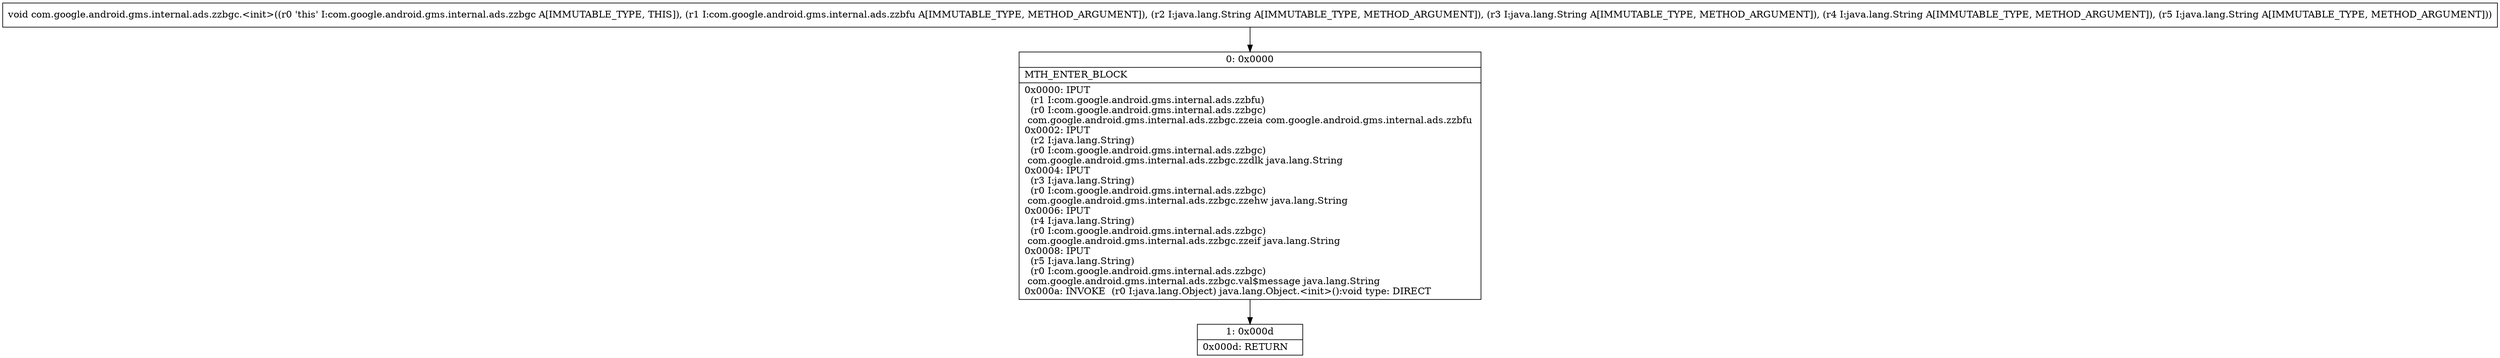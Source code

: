 digraph "CFG forcom.google.android.gms.internal.ads.zzbgc.\<init\>(Lcom\/google\/android\/gms\/internal\/ads\/zzbfu;Ljava\/lang\/String;Ljava\/lang\/String;Ljava\/lang\/String;Ljava\/lang\/String;)V" {
Node_0 [shape=record,label="{0\:\ 0x0000|MTH_ENTER_BLOCK\l|0x0000: IPUT  \l  (r1 I:com.google.android.gms.internal.ads.zzbfu)\l  (r0 I:com.google.android.gms.internal.ads.zzbgc)\l com.google.android.gms.internal.ads.zzbgc.zzeia com.google.android.gms.internal.ads.zzbfu \l0x0002: IPUT  \l  (r2 I:java.lang.String)\l  (r0 I:com.google.android.gms.internal.ads.zzbgc)\l com.google.android.gms.internal.ads.zzbgc.zzdlk java.lang.String \l0x0004: IPUT  \l  (r3 I:java.lang.String)\l  (r0 I:com.google.android.gms.internal.ads.zzbgc)\l com.google.android.gms.internal.ads.zzbgc.zzehw java.lang.String \l0x0006: IPUT  \l  (r4 I:java.lang.String)\l  (r0 I:com.google.android.gms.internal.ads.zzbgc)\l com.google.android.gms.internal.ads.zzbgc.zzeif java.lang.String \l0x0008: IPUT  \l  (r5 I:java.lang.String)\l  (r0 I:com.google.android.gms.internal.ads.zzbgc)\l com.google.android.gms.internal.ads.zzbgc.val$message java.lang.String \l0x000a: INVOKE  (r0 I:java.lang.Object) java.lang.Object.\<init\>():void type: DIRECT \l}"];
Node_1 [shape=record,label="{1\:\ 0x000d|0x000d: RETURN   \l}"];
MethodNode[shape=record,label="{void com.google.android.gms.internal.ads.zzbgc.\<init\>((r0 'this' I:com.google.android.gms.internal.ads.zzbgc A[IMMUTABLE_TYPE, THIS]), (r1 I:com.google.android.gms.internal.ads.zzbfu A[IMMUTABLE_TYPE, METHOD_ARGUMENT]), (r2 I:java.lang.String A[IMMUTABLE_TYPE, METHOD_ARGUMENT]), (r3 I:java.lang.String A[IMMUTABLE_TYPE, METHOD_ARGUMENT]), (r4 I:java.lang.String A[IMMUTABLE_TYPE, METHOD_ARGUMENT]), (r5 I:java.lang.String A[IMMUTABLE_TYPE, METHOD_ARGUMENT])) }"];
MethodNode -> Node_0;
Node_0 -> Node_1;
}

